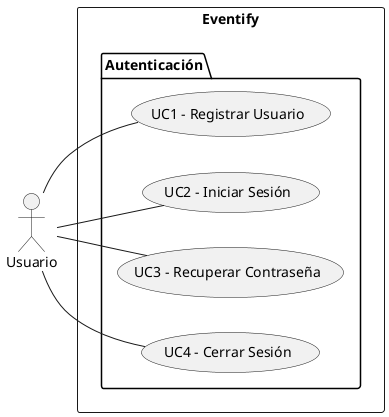@startuml UseCaseDiagramAutentication
    left to right direction
    actor "Usuario" as usuario
    rectangle "Eventify" {
        package "Autenticación" {
            usecase "UC1 - Registrar Usuario" as registrar
            usecase "UC2 - Iniciar Sesión" as iniciarSesion
            usecase "UC3 - Recuperar Contraseña" as recuperarContraseña
            usecase "UC4 - Cerrar Sesión" as cerrarSesion
        }
    }

    usuario -- registrar
    usuario -- iniciarSesion
    usuario -- recuperarContraseña
    usuario -- cerrarSesion
@enduml